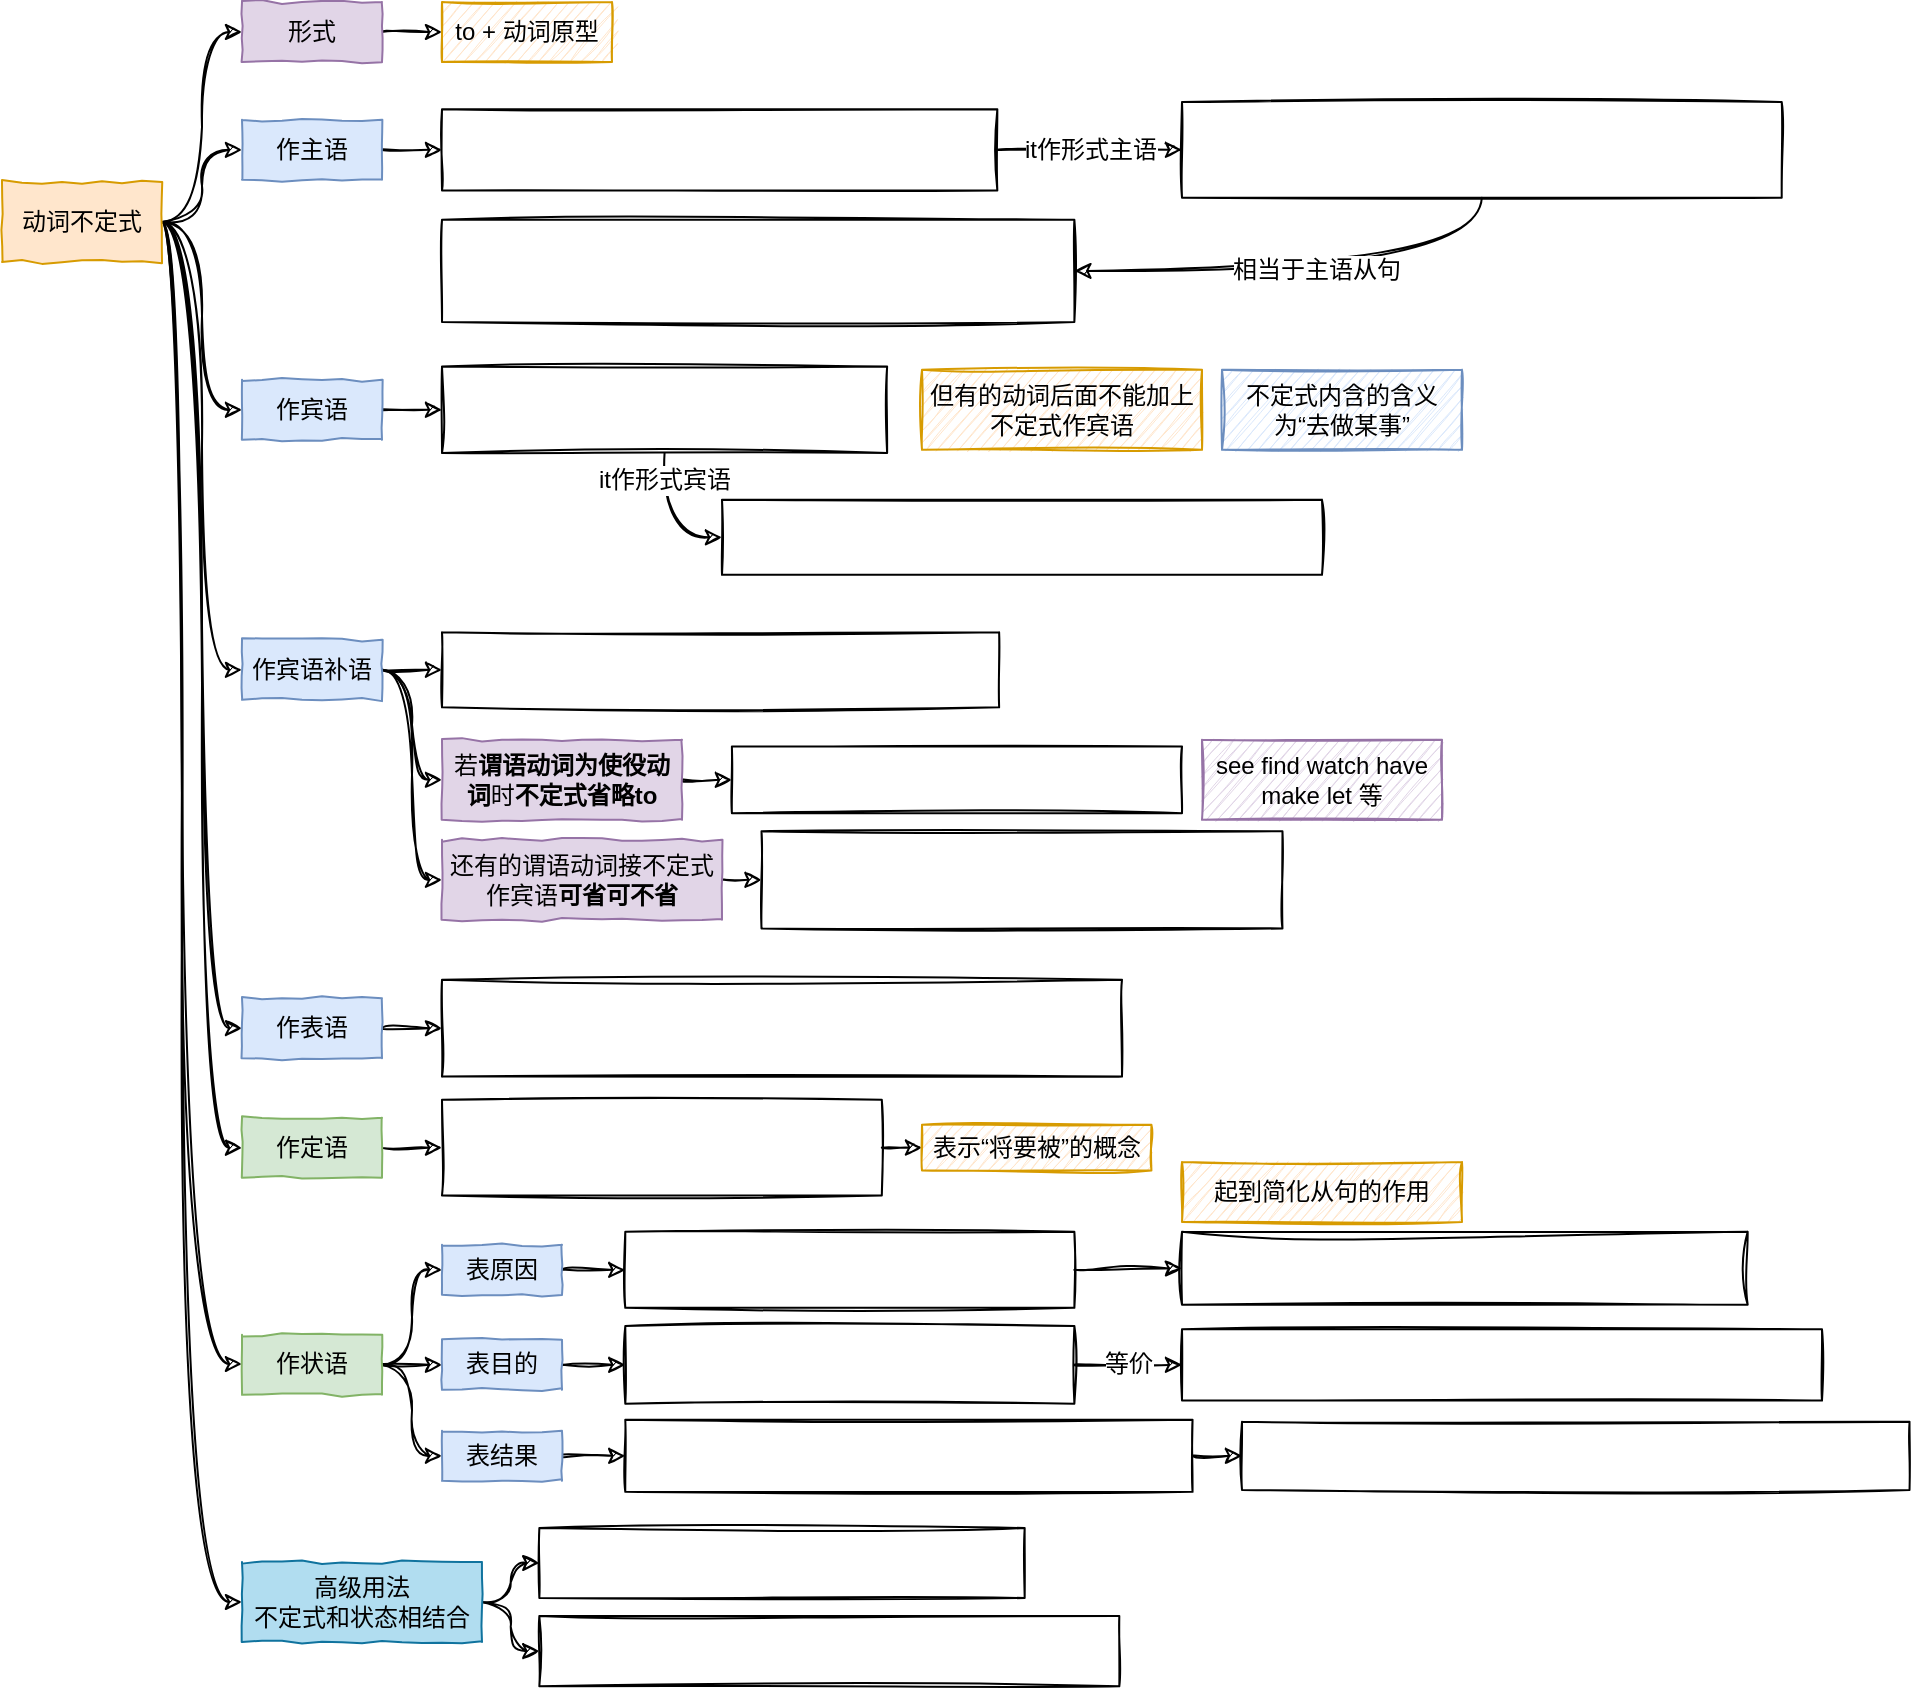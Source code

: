 <mxfile>
    <diagram id="WOZ49UJtsG0rJtADI5LQ" name="第 1 页">
        <mxGraphModel dx="604" dy="655" grid="1" gridSize="10" guides="1" tooltips="1" connect="1" arrows="1" fold="1" page="1" pageScale="1" pageWidth="827" pageHeight="1169" math="0" shadow="0">
            <root>
                <mxCell id="0"/>
                <mxCell id="1" parent="0"/>
                <mxCell id="4" style="edgeStyle=orthogonalEdgeStyle;html=1;exitX=1;exitY=0.5;exitDx=0;exitDy=0;entryX=0;entryY=0.5;entryDx=0;entryDy=0;sketch=1;curved=1;" parent="1" source="2" target="3" edge="1">
                    <mxGeometry relative="1" as="geometry"/>
                </mxCell>
                <mxCell id="12" style="edgeStyle=orthogonalEdgeStyle;curved=1;sketch=1;html=1;exitX=1;exitY=0.5;exitDx=0;exitDy=0;entryX=0;entryY=0.5;entryDx=0;entryDy=0;fontSize=12;" parent="1" source="2" target="11" edge="1">
                    <mxGeometry relative="1" as="geometry"/>
                </mxCell>
                <mxCell id="20" style="edgeStyle=orthogonalEdgeStyle;curved=1;sketch=1;html=1;exitX=1;exitY=0.5;exitDx=0;exitDy=0;entryX=0;entryY=0.5;entryDx=0;entryDy=0;fontSize=12;" parent="1" source="2" target="19" edge="1">
                    <mxGeometry relative="1" as="geometry"/>
                </mxCell>
                <mxCell id="33" style="edgeStyle=orthogonalEdgeStyle;curved=1;sketch=1;html=1;exitX=1;exitY=0.5;exitDx=0;exitDy=0;entryX=0;entryY=0.5;entryDx=0;entryDy=0;fontSize=12;" parent="1" source="2" target="32" edge="1">
                    <mxGeometry relative="1" as="geometry"/>
                </mxCell>
                <mxCell id="38" style="edgeStyle=orthogonalEdgeStyle;curved=1;sketch=1;html=1;exitX=1;exitY=0.5;exitDx=0;exitDy=0;entryX=0;entryY=0.5;entryDx=0;entryDy=0;fontSize=12;" parent="1" source="2" target="37" edge="1">
                    <mxGeometry relative="1" as="geometry"/>
                </mxCell>
                <mxCell id="42" style="edgeStyle=orthogonalEdgeStyle;curved=1;sketch=1;html=1;exitX=1;exitY=0.5;exitDx=0;exitDy=0;entryX=0;entryY=0.5;entryDx=0;entryDy=0;fontSize=12;" parent="1" source="2" target="41" edge="1">
                    <mxGeometry relative="1" as="geometry">
                        <Array as="points">
                            <mxPoint x="130" y="140"/>
                            <mxPoint x="130" y="711"/>
                            <mxPoint x="160" y="711"/>
                        </Array>
                    </mxGeometry>
                </mxCell>
                <mxCell id="61" style="edgeStyle=orthogonalEdgeStyle;curved=1;sketch=1;html=1;exitX=1;exitY=0.5;exitDx=0;exitDy=0;entryX=0;entryY=0.5;entryDx=0;entryDy=0;fontSize=12;" parent="1" source="2" target="60" edge="1">
                    <mxGeometry relative="1" as="geometry">
                        <Array as="points">
                            <mxPoint x="130" y="140"/>
                            <mxPoint x="130" y="830"/>
                        </Array>
                    </mxGeometry>
                </mxCell>
                <mxCell id="63" style="edgeStyle=orthogonalEdgeStyle;curved=1;sketch=1;html=1;exitX=1;exitY=0.5;exitDx=0;exitDy=0;entryX=0;entryY=0.5;entryDx=0;entryDy=0;fontSize=12;" parent="1" source="2" target="62" edge="1">
                    <mxGeometry relative="1" as="geometry"/>
                </mxCell>
                <mxCell id="2" value="动词不定式" style="rounded=0;whiteSpace=wrap;html=1;fillColor=#ffe6cc;strokeColor=#d79b00;comic=1;" parent="1" vertex="1">
                    <mxGeometry x="40" y="120" width="80" height="40" as="geometry"/>
                </mxCell>
                <mxCell id="6" style="edgeStyle=orthogonalEdgeStyle;curved=1;sketch=1;html=1;exitX=1;exitY=0.5;exitDx=0;exitDy=0;entryX=0;entryY=0.5;entryDx=0;entryDy=0;" parent="1" source="3" target="5" edge="1">
                    <mxGeometry relative="1" as="geometry"/>
                </mxCell>
                <mxCell id="3" value="作主语" style="rounded=0;whiteSpace=wrap;html=1;fillColor=#dae8fc;strokeColor=#6c8ebf;comic=1;" parent="1" vertex="1">
                    <mxGeometry x="160" y="88.93" width="70" height="30" as="geometry"/>
                </mxCell>
                <mxCell id="8" value="&lt;font style=&quot;font-size: 12px&quot;&gt;it作形式主语&lt;/font&gt;" style="edgeStyle=orthogonalEdgeStyle;curved=1;sketch=1;html=1;exitX=1;exitY=0.5;exitDx=0;exitDy=0;entryX=0;entryY=0.5;entryDx=0;entryDy=0;" parent="1" source="5" target="7" edge="1">
                    <mxGeometry relative="1" as="geometry">
                        <mxPoint x="700" y="188.93" as="targetPoint"/>
                    </mxGeometry>
                </mxCell>
                <mxCell id="5" value="" style="shape=image;imageAspect=0;aspect=fixed;verticalLabelPosition=bottom;verticalAlign=top;comic=1;image=https://codereaper-image-bed.oss-cn-shenzhen.aliyuncs.com/img/image-20221025183145731.png;imageBorder=default;sketch=1;" parent="1" vertex="1">
                    <mxGeometry x="260" y="83.64" width="277.67" height="40.58" as="geometry"/>
                </mxCell>
                <mxCell id="10" value="相当于主语从句" style="edgeStyle=orthogonalEdgeStyle;curved=1;sketch=1;html=1;exitX=0.5;exitY=1;exitDx=0;exitDy=0;entryX=1;entryY=0.5;entryDx=0;entryDy=0;fontSize=12;" parent="1" source="7" target="9" edge="1">
                    <mxGeometry relative="1" as="geometry"/>
                </mxCell>
                <mxCell id="7" value="" style="shape=image;imageAspect=0;aspect=fixed;verticalLabelPosition=bottom;verticalAlign=top;comic=1;sketch=1;image=https://codereaper-image-bed.oss-cn-shenzhen.aliyuncs.com/img/image-20221025183242213.png;imageBorder=default;" parent="1" vertex="1">
                    <mxGeometry x="630" y="80" width="299.86" height="47.86" as="geometry"/>
                </mxCell>
                <mxCell id="9" value="" style="shape=image;imageAspect=0;aspect=fixed;verticalLabelPosition=bottom;verticalAlign=top;comic=1;sketch=1;fontSize=12;image=https://codereaper-image-bed.oss-cn-shenzhen.aliyuncs.com/img/image-20221025183422024.png;imageBorder=default;" parent="1" vertex="1">
                    <mxGeometry x="260" y="138.93" width="316.19" height="51.08" as="geometry"/>
                </mxCell>
                <mxCell id="14" style="edgeStyle=orthogonalEdgeStyle;curved=1;sketch=1;html=1;exitX=1;exitY=0.5;exitDx=0;exitDy=0;entryX=0;entryY=0.5;entryDx=0;entryDy=0;fontSize=12;" parent="1" source="11" target="13" edge="1">
                    <mxGeometry relative="1" as="geometry"/>
                </mxCell>
                <mxCell id="11" value="作宾语" style="rounded=0;whiteSpace=wrap;html=1;fillColor=#dae8fc;strokeColor=#6c8ebf;comic=1;" parent="1" vertex="1">
                    <mxGeometry x="160" y="218.93" width="70" height="30" as="geometry"/>
                </mxCell>
                <mxCell id="18" value="it作形式宾语" style="edgeStyle=orthogonalEdgeStyle;curved=1;sketch=1;html=1;exitX=0.5;exitY=1;exitDx=0;exitDy=0;entryX=0;entryY=0.5;entryDx=0;entryDy=0;fontSize=12;" parent="1" source="13" target="17" edge="1">
                    <mxGeometry x="-0.622" relative="1" as="geometry">
                        <mxPoint as="offset"/>
                    </mxGeometry>
                </mxCell>
                <mxCell id="13" value="" style="shape=image;imageAspect=0;aspect=fixed;verticalLabelPosition=bottom;verticalAlign=top;comic=1;sketch=1;fontSize=12;image=https://codereaper-image-bed.oss-cn-shenzhen.aliyuncs.com/img/image-20221025183528672.png;imageBorder=default;" parent="1" vertex="1">
                    <mxGeometry x="260" y="212.31" width="222.57" height="43.23" as="geometry"/>
                </mxCell>
                <mxCell id="15" value="但有的动词后面不能加上不定式作宾语" style="rounded=0;whiteSpace=wrap;html=1;fillColor=#ffe6cc;strokeColor=#d79b00;comic=1;sketch=1;" parent="1" vertex="1">
                    <mxGeometry x="500" y="213.93" width="140" height="40" as="geometry"/>
                </mxCell>
                <mxCell id="16" value="不定式内含的含义为“去做某事”" style="rounded=0;whiteSpace=wrap;html=1;fillColor=#dae8fc;strokeColor=#6c8ebf;comic=1;sketch=1;" parent="1" vertex="1">
                    <mxGeometry x="650" y="213.93" width="120" height="40" as="geometry"/>
                </mxCell>
                <mxCell id="17" value="" style="shape=image;imageAspect=0;aspect=fixed;verticalLabelPosition=bottom;verticalAlign=top;comic=1;sketch=1;fontSize=12;image=https://codereaper-image-bed.oss-cn-shenzhen.aliyuncs.com/img/image-20221025183826344.png;imageBorder=default;" parent="1" vertex="1">
                    <mxGeometry x="400" y="278.93" width="300" height="37.5" as="geometry"/>
                </mxCell>
                <mxCell id="22" style="edgeStyle=orthogonalEdgeStyle;curved=1;sketch=1;html=1;exitX=1;exitY=0.5;exitDx=0;exitDy=0;entryX=0;entryY=0.5;entryDx=0;entryDy=0;fontSize=12;" parent="1" source="19" target="21" edge="1">
                    <mxGeometry relative="1" as="geometry"/>
                </mxCell>
                <mxCell id="24" style="edgeStyle=orthogonalEdgeStyle;curved=1;sketch=1;html=1;exitX=1;exitY=0.5;exitDx=0;exitDy=0;entryX=0;entryY=0.5;entryDx=0;entryDy=0;fontSize=12;" parent="1" source="19" target="23" edge="1">
                    <mxGeometry relative="1" as="geometry"/>
                </mxCell>
                <mxCell id="29" style="edgeStyle=orthogonalEdgeStyle;curved=1;sketch=1;html=1;exitX=1;exitY=0.5;exitDx=0;exitDy=0;entryX=0;entryY=0.5;entryDx=0;entryDy=0;fontSize=12;" parent="1" source="19" target="28" edge="1">
                    <mxGeometry relative="1" as="geometry"/>
                </mxCell>
                <mxCell id="19" value="作宾语补语" style="rounded=0;whiteSpace=wrap;html=1;fillColor=#dae8fc;strokeColor=#6c8ebf;comic=1;" parent="1" vertex="1">
                    <mxGeometry x="160" y="348.93" width="70" height="30" as="geometry"/>
                </mxCell>
                <mxCell id="21" value="" style="shape=image;imageAspect=0;aspect=fixed;verticalLabelPosition=bottom;verticalAlign=top;comic=1;sketch=1;fontSize=12;image=https://codereaper-image-bed.oss-cn-shenzhen.aliyuncs.com/img/image-20221025184006624.png;imageBorder=default;" parent="1" vertex="1">
                    <mxGeometry x="260" y="345.18" width="278.57" height="37.5" as="geometry"/>
                </mxCell>
                <mxCell id="27" style="edgeStyle=orthogonalEdgeStyle;curved=1;sketch=1;html=1;exitX=1;exitY=0.5;exitDx=0;exitDy=0;entryX=0;entryY=0.5;entryDx=0;entryDy=0;fontSize=12;" parent="1" source="23" target="26" edge="1">
                    <mxGeometry relative="1" as="geometry"/>
                </mxCell>
                <mxCell id="23" value="若&lt;b&gt;谓语动词为使役动词&lt;/b&gt;时&lt;b&gt;不定式省略to&lt;/b&gt;" style="rounded=0;whiteSpace=wrap;html=1;fillColor=#e1d5e7;strokeColor=#9673a6;comic=1;" parent="1" vertex="1">
                    <mxGeometry x="260" y="398.93" width="120" height="40" as="geometry"/>
                </mxCell>
                <mxCell id="25" value="see find watch have&lt;br&gt;make let 等" style="rounded=0;whiteSpace=wrap;html=1;fillColor=#e1d5e7;strokeColor=#9673a6;comic=1;sketch=1;" parent="1" vertex="1">
                    <mxGeometry x="640" y="398.92" width="120" height="40" as="geometry"/>
                </mxCell>
                <mxCell id="26" value="" style="shape=image;imageAspect=0;aspect=fixed;verticalLabelPosition=bottom;verticalAlign=top;comic=1;sketch=1;fontSize=12;image=https://codereaper-image-bed.oss-cn-shenzhen.aliyuncs.com/img/image-20221025184222044.png;imageBorder=default;" parent="1" vertex="1">
                    <mxGeometry x="404.94" y="402.26" width="225.06" height="33.33" as="geometry"/>
                </mxCell>
                <mxCell id="31" style="edgeStyle=orthogonalEdgeStyle;curved=1;sketch=1;html=1;exitX=1;exitY=0.5;exitDx=0;exitDy=0;entryX=0;entryY=0.5;entryDx=0;entryDy=0;fontSize=12;" parent="1" source="28" target="30" edge="1">
                    <mxGeometry relative="1" as="geometry"/>
                </mxCell>
                <mxCell id="28" value="还有的谓语动词接不定式作宾语&lt;b&gt;可省可不省&lt;/b&gt;" style="rounded=0;whiteSpace=wrap;html=1;fillColor=#e1d5e7;strokeColor=#9673a6;comic=1;" parent="1" vertex="1">
                    <mxGeometry x="260" y="448.93" width="140" height="40" as="geometry"/>
                </mxCell>
                <mxCell id="30" value="" style="shape=image;imageAspect=0;aspect=fixed;verticalLabelPosition=bottom;verticalAlign=top;comic=1;sketch=1;fontSize=12;image=https://codereaper-image-bed.oss-cn-shenzhen.aliyuncs.com/img/image-20221025184347232.png;imageBorder=default;" parent="1" vertex="1">
                    <mxGeometry x="419.75" y="444.63" width="260.49" height="48.6" as="geometry"/>
                </mxCell>
                <mxCell id="35" style="edgeStyle=orthogonalEdgeStyle;curved=1;sketch=1;html=1;exitX=1;exitY=0.5;exitDx=0;exitDy=0;entryX=0;entryY=0.5;entryDx=0;entryDy=0;fontSize=12;" parent="1" source="32" target="36" edge="1">
                    <mxGeometry relative="1" as="geometry">
                        <mxPoint x="260" y="543.115" as="targetPoint"/>
                    </mxGeometry>
                </mxCell>
                <mxCell id="32" value="作表语" style="rounded=0;whiteSpace=wrap;html=1;fillColor=#dae8fc;strokeColor=#6c8ebf;comic=1;" parent="1" vertex="1">
                    <mxGeometry x="160" y="528.12" width="70" height="30" as="geometry"/>
                </mxCell>
                <mxCell id="36" value="" style="shape=image;imageAspect=0;aspect=fixed;verticalLabelPosition=bottom;verticalAlign=top;comic=1;sketch=1;fontSize=12;image=https://codereaper-image-bed.oss-cn-shenzhen.aliyuncs.com/img/image-20221025184522572.png;imageBorder=default;" parent="1" vertex="1">
                    <mxGeometry x="260" y="518.93" width="340" height="48.38" as="geometry"/>
                </mxCell>
                <mxCell id="40" style="edgeStyle=orthogonalEdgeStyle;curved=1;sketch=1;html=1;exitX=1;exitY=0.5;exitDx=0;exitDy=0;entryX=0;entryY=0.5;entryDx=0;entryDy=0;fontSize=12;" parent="1" source="37" target="39" edge="1">
                    <mxGeometry relative="1" as="geometry"/>
                </mxCell>
                <mxCell id="37" value="作定语" style="rounded=0;whiteSpace=wrap;html=1;fillColor=#d5e8d4;strokeColor=#82b366;comic=1;" parent="1" vertex="1">
                    <mxGeometry x="160" y="587.93" width="70" height="30" as="geometry"/>
                </mxCell>
                <mxCell id="74" style="edgeStyle=none;sketch=1;html=1;exitX=1;exitY=0.5;exitDx=0;exitDy=0;entryX=0;entryY=0.5;entryDx=0;entryDy=0;" edge="1" parent="1" source="39" target="73">
                    <mxGeometry relative="1" as="geometry"/>
                </mxCell>
                <mxCell id="39" value="" style="shape=image;imageAspect=0;aspect=fixed;verticalLabelPosition=bottom;verticalAlign=top;comic=1;sketch=1;fontSize=12;image=https://codereaper-image-bed.oss-cn-shenzhen.aliyuncs.com/img/image-20221025184652890.png;imageBorder=default;" parent="1" vertex="1">
                    <mxGeometry x="260" y="578.93" width="219.91" height="47.79" as="geometry"/>
                </mxCell>
                <mxCell id="46" style="edgeStyle=orthogonalEdgeStyle;curved=1;sketch=1;html=1;exitX=1;exitY=0.5;exitDx=0;exitDy=0;entryX=0;entryY=0.5;entryDx=0;entryDy=0;fontSize=12;" parent="1" source="41" target="43" edge="1">
                    <mxGeometry relative="1" as="geometry"/>
                </mxCell>
                <mxCell id="48" style="edgeStyle=orthogonalEdgeStyle;curved=1;sketch=1;html=1;exitX=1;exitY=0.5;exitDx=0;exitDy=0;entryX=0;entryY=0.5;entryDx=0;entryDy=0;fontSize=12;" parent="1" source="41" target="49" edge="1">
                    <mxGeometry relative="1" as="geometry">
                        <mxPoint x="260" y="703.93" as="targetPoint"/>
                    </mxGeometry>
                </mxCell>
                <mxCell id="55" style="edgeStyle=orthogonalEdgeStyle;curved=1;sketch=1;html=1;exitX=1;exitY=0.5;exitDx=0;exitDy=0;entryX=0;entryY=0.5;entryDx=0;entryDy=0;fontSize=12;" parent="1" source="41" target="54" edge="1">
                    <mxGeometry relative="1" as="geometry"/>
                </mxCell>
                <mxCell id="41" value="作状语" style="rounded=0;whiteSpace=wrap;html=1;fillColor=#d5e8d4;strokeColor=#82b366;comic=1;" parent="1" vertex="1">
                    <mxGeometry x="160" y="696.43" width="70" height="30" as="geometry"/>
                </mxCell>
                <mxCell id="45" style="edgeStyle=orthogonalEdgeStyle;curved=1;sketch=1;html=1;exitX=1;exitY=0.5;exitDx=0;exitDy=0;entryX=0;entryY=0.5;entryDx=0;entryDy=0;fontSize=12;" parent="1" source="43" target="44" edge="1">
                    <mxGeometry relative="1" as="geometry"/>
                </mxCell>
                <mxCell id="43" value="表原因" style="rounded=0;whiteSpace=wrap;html=1;fillColor=#dae8fc;strokeColor=#6c8ebf;comic=1;" parent="1" vertex="1">
                    <mxGeometry x="260" y="651.43" width="60" height="25" as="geometry"/>
                </mxCell>
                <mxCell id="71" style="edgeStyle=none;html=1;exitX=1;exitY=0.5;exitDx=0;exitDy=0;entryX=0;entryY=0.5;entryDx=0;entryDy=0;sketch=1;curveFitting=1;jiggle=2;" edge="1" parent="1" source="44" target="70">
                    <mxGeometry relative="1" as="geometry"/>
                </mxCell>
                <mxCell id="44" value="" style="shape=image;imageAspect=0;aspect=fixed;verticalLabelPosition=bottom;verticalAlign=top;comic=1;sketch=1;fontSize=12;image=https://codereaper-image-bed.oss-cn-shenzhen.aliyuncs.com/img/image-20221025184852462.png;imageBorder=default;" parent="1" vertex="1">
                    <mxGeometry x="351.64" y="644.93" width="224.55" height="38" as="geometry"/>
                </mxCell>
                <mxCell id="51" style="edgeStyle=orthogonalEdgeStyle;curved=1;sketch=1;html=1;exitX=1;exitY=0.5;exitDx=0;exitDy=0;entryX=0;entryY=0.5;entryDx=0;entryDy=0;fontSize=12;" parent="1" source="49" target="50" edge="1">
                    <mxGeometry relative="1" as="geometry"/>
                </mxCell>
                <mxCell id="49" value="表目的" style="rounded=0;whiteSpace=wrap;html=1;fillColor=#dae8fc;strokeColor=#6c8ebf;comic=1;" parent="1" vertex="1">
                    <mxGeometry x="260" y="698.93" width="60" height="25" as="geometry"/>
                </mxCell>
                <mxCell id="53" value="等价" style="edgeStyle=orthogonalEdgeStyle;curved=1;sketch=1;html=1;exitX=1;exitY=0.5;exitDx=0;exitDy=0;entryX=0;entryY=0.5;entryDx=0;entryDy=0;fontSize=12;" parent="1" source="50" target="52" edge="1">
                    <mxGeometry relative="1" as="geometry"/>
                </mxCell>
                <mxCell id="50" value="" style="shape=image;imageAspect=0;aspect=fixed;verticalLabelPosition=bottom;verticalAlign=top;comic=1;sketch=1;fontSize=12;image=https://codereaper-image-bed.oss-cn-shenzhen.aliyuncs.com/img/image-20221025185016189.png;imageBorder=default;" parent="1" vertex="1">
                    <mxGeometry x="351.64" y="692.0" width="224.55" height="38.87" as="geometry"/>
                </mxCell>
                <mxCell id="52" value="" style="shape=image;imageAspect=0;aspect=fixed;verticalLabelPosition=bottom;verticalAlign=top;comic=1;sketch=1;fontSize=12;image=https://codereaper-image-bed.oss-cn-shenzhen.aliyuncs.com/img/image-20221025185059006.png;imageBorder=default;" parent="1" vertex="1">
                    <mxGeometry x="630" y="693.59" width="320" height="35.69" as="geometry"/>
                </mxCell>
                <mxCell id="57" style="edgeStyle=orthogonalEdgeStyle;curved=1;sketch=1;html=1;exitX=1;exitY=0.5;exitDx=0;exitDy=0;entryX=0;entryY=0.5;entryDx=0;entryDy=0;fontSize=12;" parent="1" source="54" target="56" edge="1">
                    <mxGeometry relative="1" as="geometry"/>
                </mxCell>
                <mxCell id="54" value="表结果" style="rounded=0;whiteSpace=wrap;html=1;fillColor=#dae8fc;strokeColor=#6c8ebf;comic=1;" parent="1" vertex="1">
                    <mxGeometry x="260" y="744.43" width="60" height="25" as="geometry"/>
                </mxCell>
                <mxCell id="59" style="edgeStyle=orthogonalEdgeStyle;curved=1;sketch=1;html=1;exitX=1;exitY=0.5;exitDx=0;exitDy=0;entryX=0;entryY=0.5;entryDx=0;entryDy=0;fontSize=12;" parent="1" source="56" target="58" edge="1">
                    <mxGeometry relative="1" as="geometry"/>
                </mxCell>
                <mxCell id="56" value="" style="shape=image;imageAspect=0;aspect=fixed;verticalLabelPosition=bottom;verticalAlign=top;comic=1;sketch=1;fontSize=12;image=https://codereaper-image-bed.oss-cn-shenzhen.aliyuncs.com/img/image-20221025185201874.png;imageBorder=default;" parent="1" vertex="1">
                    <mxGeometry x="351.64" y="738.93" width="283.64" height="36" as="geometry"/>
                </mxCell>
                <mxCell id="58" value="" style="shape=image;imageAspect=0;aspect=fixed;verticalLabelPosition=bottom;verticalAlign=top;comic=1;sketch=1;fontSize=12;image=https://codereaper-image-bed.oss-cn-shenzhen.aliyuncs.com/img/image-20221025185232953.png;imageBorder=default;" parent="1" vertex="1">
                    <mxGeometry x="660" y="739.92" width="333.77" height="34.02" as="geometry"/>
                </mxCell>
                <mxCell id="67" style="edgeStyle=orthogonalEdgeStyle;curved=1;sketch=1;html=1;exitX=1;exitY=0.5;exitDx=0;exitDy=0;entryX=0;entryY=0.5;entryDx=0;entryDy=0;fontSize=12;" parent="1" source="60" target="66" edge="1">
                    <mxGeometry relative="1" as="geometry"/>
                </mxCell>
                <mxCell id="69" style="edgeStyle=orthogonalEdgeStyle;curved=1;sketch=1;html=1;exitX=1;exitY=0.5;exitDx=0;exitDy=0;entryX=0;entryY=0.5;entryDx=0;entryDy=0;fontSize=12;" parent="1" source="60" target="68" edge="1">
                    <mxGeometry relative="1" as="geometry"/>
                </mxCell>
                <mxCell id="60" value="高级用法&lt;br&gt;不定式和状态相结合" style="rounded=0;whiteSpace=wrap;html=1;fillColor=#b1ddf0;strokeColor=#10739e;comic=1;" parent="1" vertex="1">
                    <mxGeometry x="160" y="810" width="120" height="40" as="geometry"/>
                </mxCell>
                <mxCell id="65" style="edgeStyle=orthogonalEdgeStyle;curved=1;sketch=1;html=1;exitX=1;exitY=0.5;exitDx=0;exitDy=0;entryX=0;entryY=0.5;entryDx=0;entryDy=0;fontSize=12;" parent="1" source="62" target="64" edge="1">
                    <mxGeometry relative="1" as="geometry"/>
                </mxCell>
                <mxCell id="62" value="形式" style="rounded=0;whiteSpace=wrap;html=1;fillColor=#e1d5e7;strokeColor=#9673a6;comic=1;" parent="1" vertex="1">
                    <mxGeometry x="160" y="30.0" width="70" height="30" as="geometry"/>
                </mxCell>
                <mxCell id="64" value="to + 动词原型" style="rounded=0;whiteSpace=wrap;html=1;fillColor=#ffe6cc;strokeColor=#d79b00;comic=1;sketch=1;" parent="1" vertex="1">
                    <mxGeometry x="260" y="30" width="85" height="30" as="geometry"/>
                </mxCell>
                <mxCell id="66" value="" style="shape=image;imageAspect=0;aspect=fixed;verticalLabelPosition=bottom;verticalAlign=top;comic=1;sketch=1;fontSize=12;image=https://codereaper-image-bed.oss-cn-shenzhen.aliyuncs.com/img/image-20221025185525304.png;imageBorder=default;" parent="1" vertex="1">
                    <mxGeometry x="308.67" y="793" width="242.67" height="35" as="geometry"/>
                </mxCell>
                <mxCell id="68" value="" style="shape=image;imageAspect=0;aspect=fixed;verticalLabelPosition=bottom;verticalAlign=top;comic=1;sketch=1;fontSize=12;image=https://codereaper-image-bed.oss-cn-shenzhen.aliyuncs.com/img/image-20221025185554044.png;imageBorder=default;" parent="1" vertex="1">
                    <mxGeometry x="308.66" y="837" width="290" height="35.13" as="geometry"/>
                </mxCell>
                <mxCell id="70" value="" style="shape=image;imageAspect=0;aspect=fixed;verticalLabelPosition=bottom;verticalAlign=top;image=https://codereaper-image-bed.oss-cn-shenzhen.aliyuncs.com/img/image-20230410222234172.png;imageBorder=default;sketch=1;curveFitting=1;jiggle=2;" vertex="1" parent="1">
                    <mxGeometry x="630" y="644.93" width="282.84" height="36.44" as="geometry"/>
                </mxCell>
                <mxCell id="72" value="起到简化从句的作用" style="rounded=0;whiteSpace=wrap;html=1;fillColor=#ffe6cc;strokeColor=#d79b00;comic=1;sketch=1;" vertex="1" parent="1">
                    <mxGeometry x="630" y="610" width="140" height="30" as="geometry"/>
                </mxCell>
                <mxCell id="73" value="表示“将要被”的概念" style="rounded=0;whiteSpace=wrap;html=1;fillColor=#ffe6cc;strokeColor=#d79b00;comic=1;sketch=1;" vertex="1" parent="1">
                    <mxGeometry x="500" y="591.41" width="114.72" height="22.82" as="geometry"/>
                </mxCell>
            </root>
        </mxGraphModel>
    </diagram>
</mxfile>